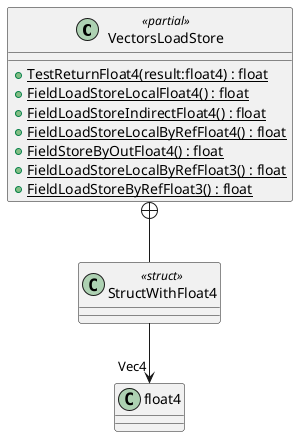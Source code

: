 @startuml
class VectorsLoadStore <<partial>> {
    + {static} TestReturnFloat4(result:float4) : float
    + {static} FieldLoadStoreLocalFloat4() : float
    + {static} FieldLoadStoreIndirectFloat4() : float
    + {static} FieldLoadStoreLocalByRefFloat4() : float
    + {static} FieldStoreByOutFloat4() : float
    + {static} FieldLoadStoreLocalByRefFloat3() : float
    + {static} FieldLoadStoreByRefFloat3() : float
}
class StructWithFloat4 <<struct>> {
}
VectorsLoadStore +-- StructWithFloat4
StructWithFloat4 --> "Vec4" float4
@enduml
